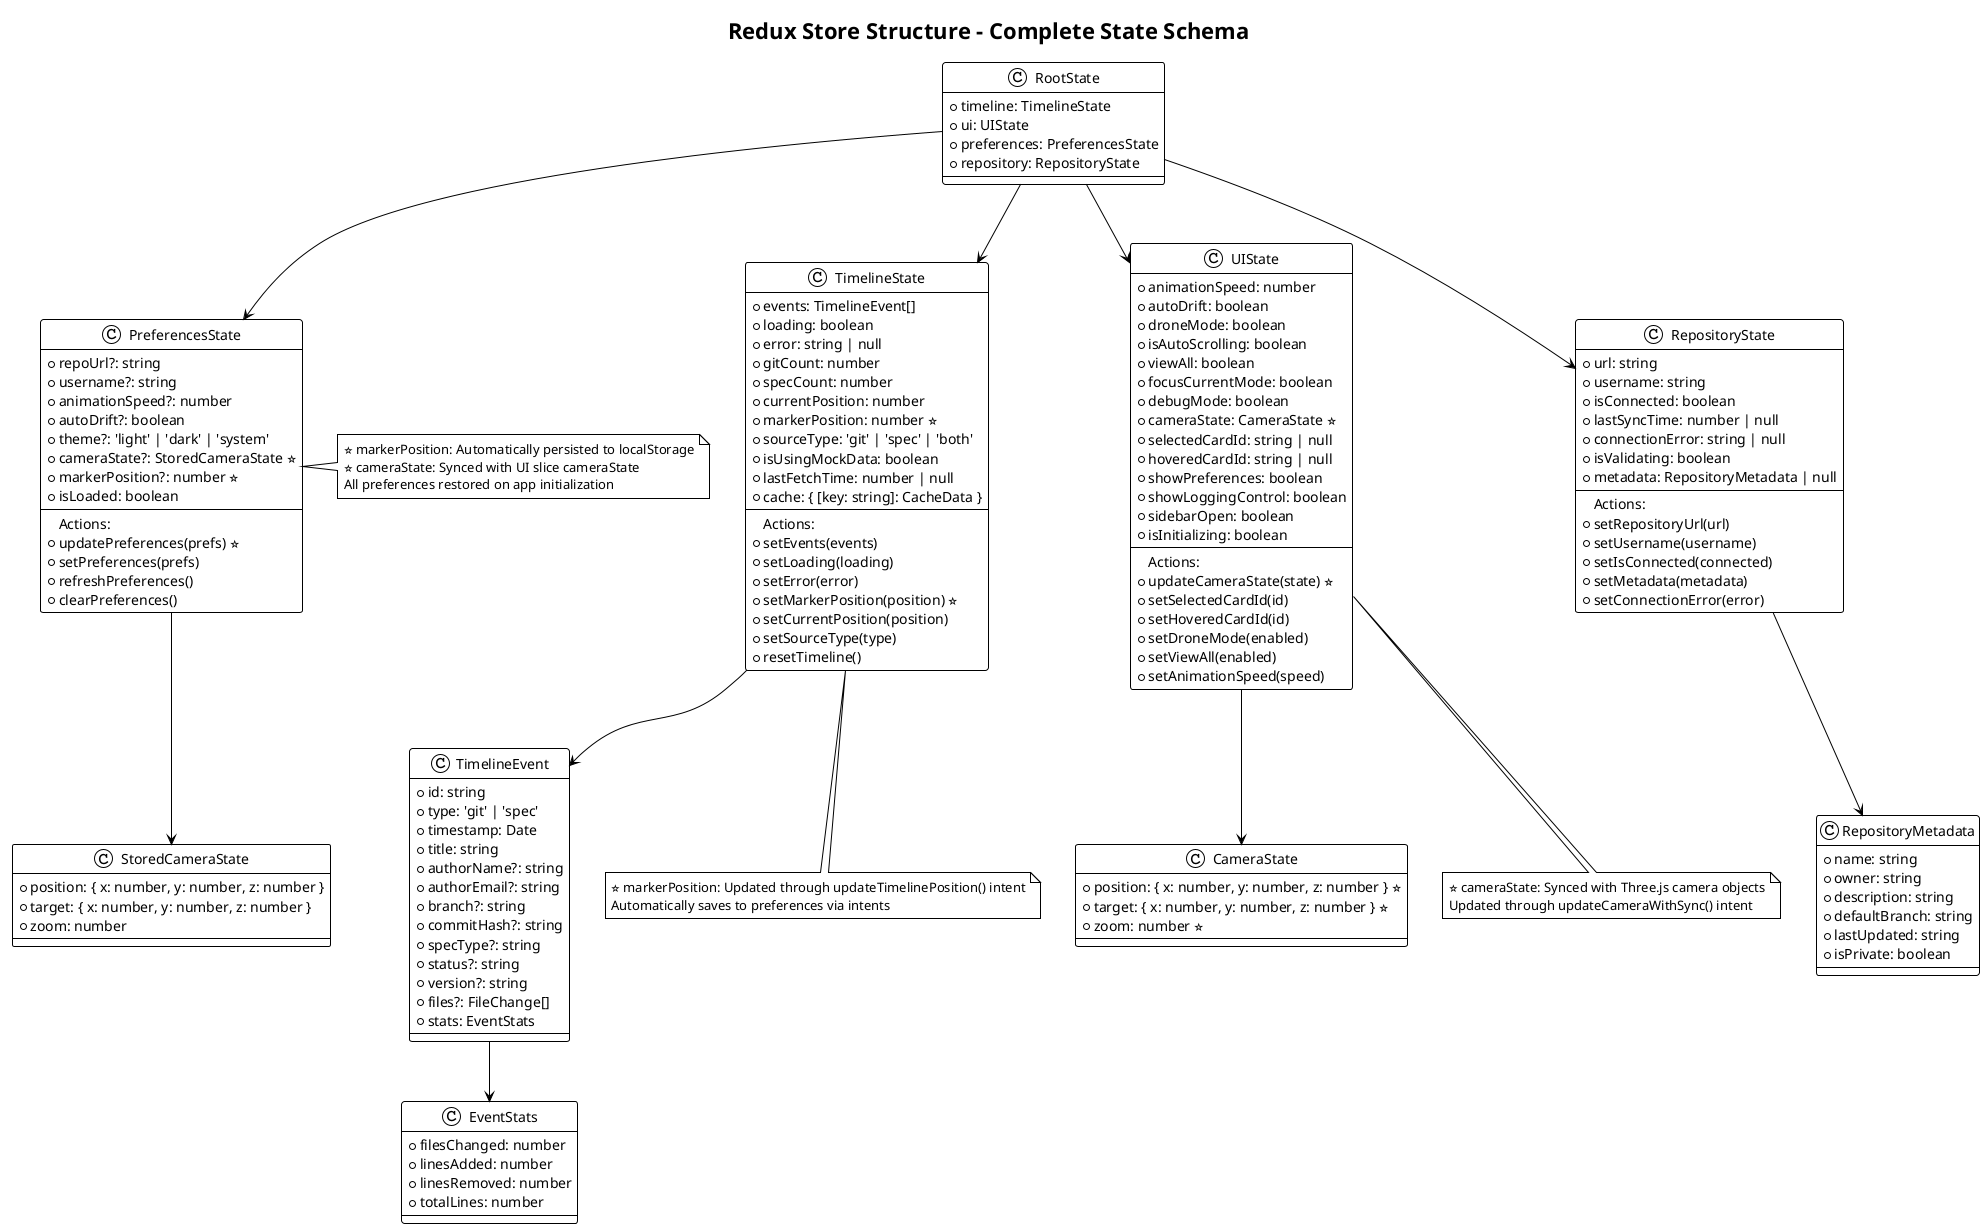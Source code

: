 @startuml updated-redux-store
!theme plain
skinparam backgroundColor #FFFFFF
skinparam classStyle rectangle

title Redux Store Structure - Complete State Schema

class RootState {
  +timeline: TimelineState
  +ui: UIState
  +preferences: PreferencesState
  +repository: RepositoryState
}

class TimelineState {
  +events: TimelineEvent[]
  +loading: boolean
  +error: string | null
  +gitCount: number
  +specCount: number
  +currentPosition: number
  +markerPosition: number ⭐
  +sourceType: 'git' | 'spec' | 'both'
  +isUsingMockData: boolean
  +lastFetchTime: number | null
  +cache: { [key: string]: CacheData }
  --
  Actions:
  +setEvents(events)
  +setLoading(loading)
  +setError(error)
  +setMarkerPosition(position) ⭐
  +setCurrentPosition(position)
  +setSourceType(type)
  +resetTimeline()
}

class UIState {
  +animationSpeed: number
  +autoDrift: boolean
  +droneMode: boolean
  +isAutoScrolling: boolean
  +viewAll: boolean
  +focusCurrentMode: boolean
  +debugMode: boolean
  +cameraState: CameraState ⭐
  +selectedCardId: string | null
  +hoveredCardId: string | null
  +showPreferences: boolean
  +showLoggingControl: boolean
  +sidebarOpen: boolean
  +isInitializing: boolean
  --
  Actions:
  +updateCameraState(state) ⭐
  +setSelectedCardId(id)
  +setHoveredCardId(id)
  +setDroneMode(enabled)
  +setViewAll(enabled)
  +setAnimationSpeed(speed)
}

class RepositoryState {
  +url: string
  +username: string
  +isConnected: boolean
  +lastSyncTime: number | null
  +connectionError: string | null
  +isValidating: boolean
  +metadata: RepositoryMetadata | null
  --
  Actions:
  +setRepositoryUrl(url)
  +setUsername(username)
  +setIsConnected(connected)
  +setMetadata(metadata)
  +setConnectionError(error)
}

class PreferencesState {
  +repoUrl?: string
  +username?: string
  +animationSpeed?: number
  +autoDrift?: boolean
  +theme?: 'light' | 'dark' | 'system'
  +cameraState?: StoredCameraState ⭐
  +markerPosition?: number ⭐
  +isLoaded: boolean
  --
  Actions:
  +updatePreferences(prefs) ⭐
  +setPreferences(prefs)
  +refreshPreferences()
  +clearPreferences()
}

class CameraState {
  +position: { x: number, y: number, z: number } ⭐
  +target: { x: number, y: number, z: number } ⭐
  +zoom: number ⭐
}

class StoredCameraState {
  +position: { x: number, y: number, z: number }
  +target: { x: number, y: number, z: number }
  +zoom: number
}

class TimelineEvent {
  +id: string
  +type: 'git' | 'spec'
  +timestamp: Date
  +title: string
  +authorName?: string
  +authorEmail?: string
  +branch?: string
  +commitHash?: string
  +specType?: string
  +status?: string
  +version?: string
  +files?: FileChange[]
  +stats: EventStats
}

class EventStats {
  +filesChanged: number
  +linesAdded: number
  +linesRemoved: number
  +totalLines: number
}

class RepositoryMetadata {
  +name: string
  +owner: string
  +description: string
  +defaultBranch: string
  +lastUpdated: string
  +isPrivate: boolean
}

' Relationships
RootState --> TimelineState
RootState --> UIState
RootState --> RepositoryState
RootState --> PreferencesState

UIState --> CameraState
PreferencesState --> StoredCameraState
TimelineState --> TimelineEvent
TimelineEvent --> EventStats
RepositoryState --> RepositoryMetadata

' Persistence relationships
note right of PreferencesState
  ⭐ markerPosition: Automatically persisted to localStorage
  ⭐ cameraState: Synced with UI slice cameraState
  All preferences restored on app initialization
end note

note bottom of TimelineState
  ⭐ markerPosition: Updated through updateTimelinePosition() intent
  Automatically saves to preferences via intents
end note

note bottom of UIState
  ⭐ cameraState: Synced with Three.js camera objects
  Updated through updateCameraWithSync() intent
end note

@enduml